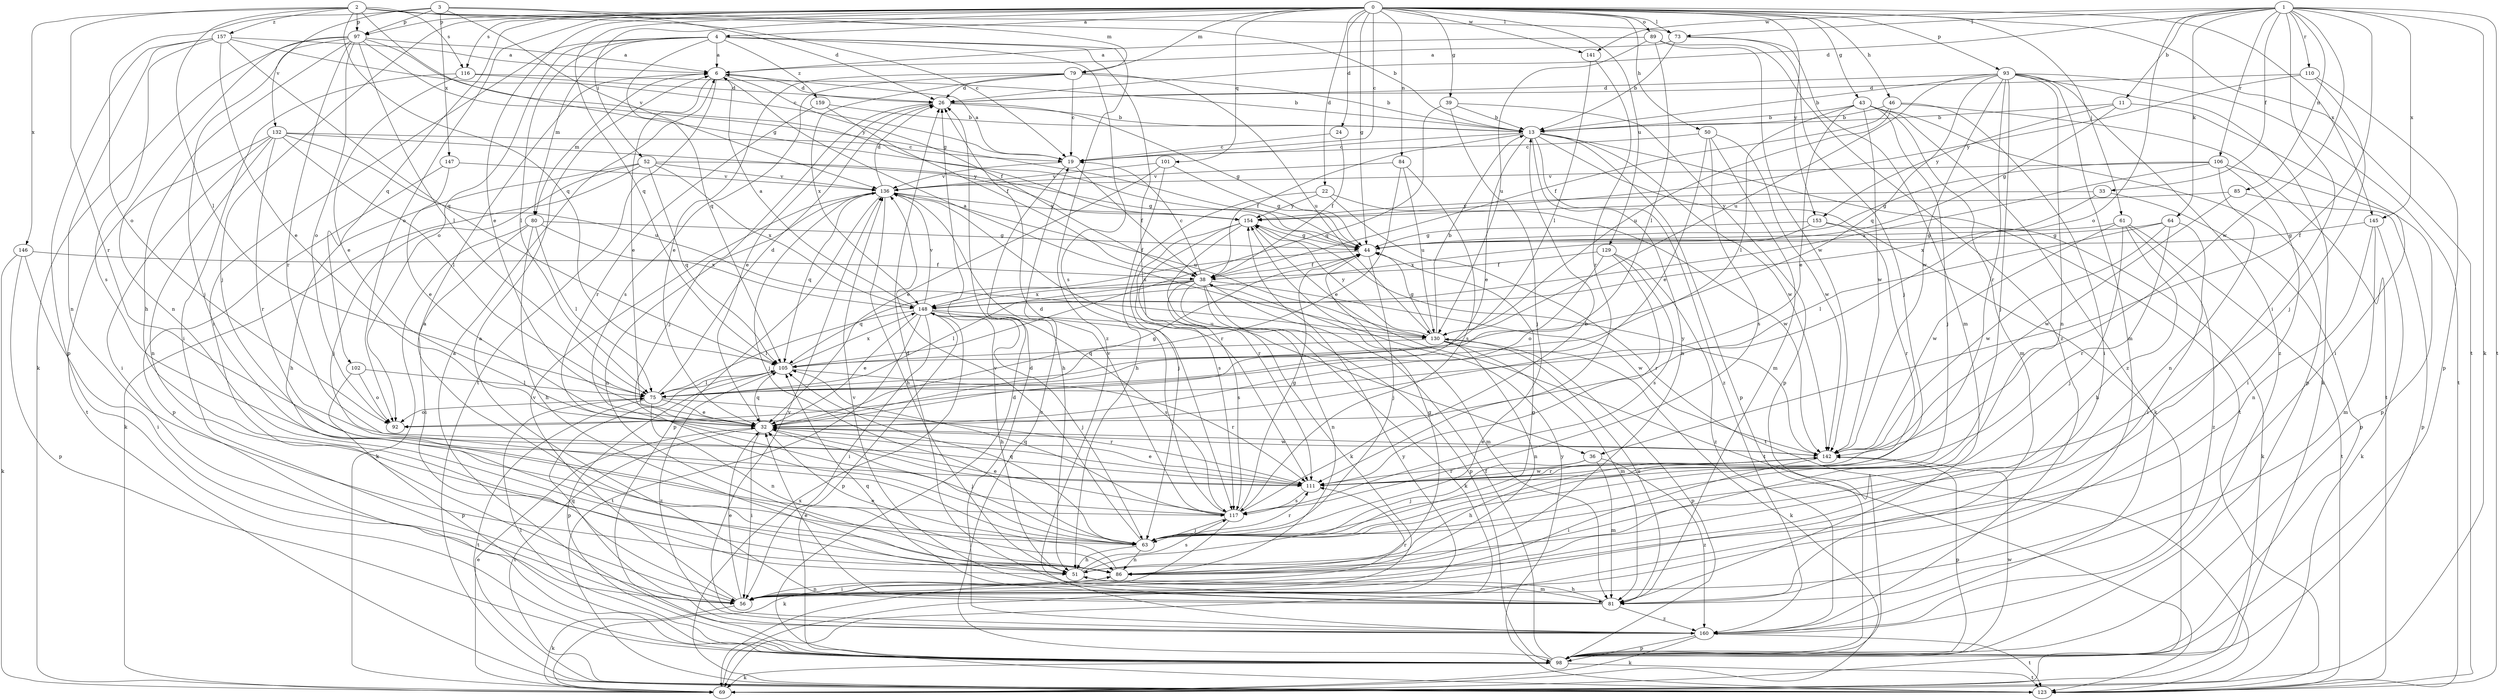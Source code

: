 strict digraph  {
0;
1;
2;
3;
4;
6;
11;
13;
19;
22;
24;
26;
32;
33;
36;
38;
39;
43;
44;
46;
50;
51;
52;
56;
61;
63;
64;
69;
73;
75;
79;
80;
81;
84;
85;
86;
89;
92;
93;
97;
98;
101;
102;
105;
106;
110;
111;
116;
117;
123;
129;
130;
132;
136;
141;
142;
145;
146;
147;
148;
153;
154;
157;
159;
160;
0 -> 4  [label=a];
0 -> 19  [label=c];
0 -> 22  [label=d];
0 -> 24  [label=d];
0 -> 32  [label=e];
0 -> 39  [label=g];
0 -> 43  [label=g];
0 -> 44  [label=g];
0 -> 46  [label=h];
0 -> 50  [label=h];
0 -> 52  [label=i];
0 -> 61  [label=j];
0 -> 63  [label=j];
0 -> 73  [label=l];
0 -> 79  [label=m];
0 -> 84  [label=n];
0 -> 89  [label=o];
0 -> 92  [label=o];
0 -> 93  [label=p];
0 -> 97  [label=p];
0 -> 101  [label=q];
0 -> 102  [label=q];
0 -> 105  [label=q];
0 -> 116  [label=s];
0 -> 123  [label=t];
0 -> 129  [label=u];
0 -> 141  [label=w];
0 -> 145  [label=x];
0 -> 153  [label=y];
1 -> 11  [label=b];
1 -> 26  [label=d];
1 -> 33  [label=f];
1 -> 36  [label=f];
1 -> 56  [label=i];
1 -> 64  [label=k];
1 -> 69  [label=k];
1 -> 73  [label=l];
1 -> 85  [label=n];
1 -> 92  [label=o];
1 -> 106  [label=r];
1 -> 110  [label=r];
1 -> 123  [label=t];
1 -> 141  [label=w];
1 -> 142  [label=w];
1 -> 145  [label=x];
2 -> 13  [label=b];
2 -> 19  [label=c];
2 -> 44  [label=g];
2 -> 73  [label=l];
2 -> 75  [label=l];
2 -> 97  [label=p];
2 -> 105  [label=q];
2 -> 111  [label=r];
2 -> 116  [label=s];
2 -> 146  [label=x];
2 -> 157  [label=z];
3 -> 26  [label=d];
3 -> 79  [label=m];
3 -> 92  [label=o];
3 -> 97  [label=p];
3 -> 132  [label=v];
3 -> 136  [label=v];
3 -> 147  [label=x];
4 -> 6  [label=a];
4 -> 36  [label=f];
4 -> 56  [label=i];
4 -> 75  [label=l];
4 -> 80  [label=m];
4 -> 92  [label=o];
4 -> 105  [label=q];
4 -> 117  [label=s];
4 -> 159  [label=z];
4 -> 160  [label=z];
6 -> 26  [label=d];
6 -> 32  [label=e];
6 -> 38  [label=f];
6 -> 80  [label=m];
6 -> 123  [label=t];
11 -> 13  [label=b];
11 -> 44  [label=g];
11 -> 56  [label=i];
11 -> 153  [label=y];
13 -> 19  [label=c];
13 -> 32  [label=e];
13 -> 38  [label=f];
13 -> 69  [label=k];
13 -> 86  [label=n];
13 -> 98  [label=p];
13 -> 123  [label=t];
13 -> 142  [label=w];
13 -> 160  [label=z];
19 -> 6  [label=a];
19 -> 38  [label=f];
19 -> 51  [label=h];
19 -> 136  [label=v];
22 -> 63  [label=j];
22 -> 123  [label=t];
22 -> 142  [label=w];
22 -> 154  [label=y];
24 -> 19  [label=c];
24 -> 38  [label=f];
26 -> 13  [label=b];
26 -> 32  [label=e];
26 -> 44  [label=g];
26 -> 63  [label=j];
32 -> 44  [label=g];
32 -> 56  [label=i];
32 -> 63  [label=j];
32 -> 105  [label=q];
32 -> 123  [label=t];
32 -> 142  [label=w];
33 -> 98  [label=p];
33 -> 148  [label=x];
33 -> 154  [label=y];
36 -> 63  [label=j];
36 -> 81  [label=m];
36 -> 111  [label=r];
36 -> 160  [label=z];
38 -> 19  [label=c];
38 -> 69  [label=k];
38 -> 75  [label=l];
38 -> 81  [label=m];
38 -> 86  [label=n];
38 -> 98  [label=p];
38 -> 105  [label=q];
38 -> 117  [label=s];
38 -> 142  [label=w];
38 -> 148  [label=x];
39 -> 13  [label=b];
39 -> 63  [label=j];
39 -> 98  [label=p];
39 -> 105  [label=q];
43 -> 13  [label=b];
43 -> 32  [label=e];
43 -> 63  [label=j];
43 -> 75  [label=l];
43 -> 81  [label=m];
43 -> 98  [label=p];
43 -> 142  [label=w];
43 -> 160  [label=z];
44 -> 38  [label=f];
44 -> 63  [label=j];
44 -> 148  [label=x];
46 -> 13  [label=b];
46 -> 38  [label=f];
46 -> 56  [label=i];
46 -> 123  [label=t];
46 -> 130  [label=u];
50 -> 19  [label=c];
50 -> 32  [label=e];
50 -> 81  [label=m];
50 -> 117  [label=s];
50 -> 142  [label=w];
51 -> 44  [label=g];
51 -> 81  [label=m];
51 -> 117  [label=s];
52 -> 44  [label=g];
52 -> 51  [label=h];
52 -> 63  [label=j];
52 -> 69  [label=k];
52 -> 105  [label=q];
52 -> 136  [label=v];
52 -> 148  [label=x];
56 -> 32  [label=e];
56 -> 69  [label=k];
56 -> 86  [label=n];
56 -> 111  [label=r];
56 -> 136  [label=v];
61 -> 44  [label=g];
61 -> 51  [label=h];
61 -> 63  [label=j];
61 -> 123  [label=t];
61 -> 142  [label=w];
61 -> 160  [label=z];
63 -> 51  [label=h];
63 -> 86  [label=n];
63 -> 105  [label=q];
63 -> 111  [label=r];
63 -> 136  [label=v];
64 -> 44  [label=g];
64 -> 56  [label=i];
64 -> 75  [label=l];
64 -> 111  [label=r];
64 -> 142  [label=w];
69 -> 32  [label=e];
69 -> 154  [label=y];
73 -> 6  [label=a];
73 -> 13  [label=b];
73 -> 63  [label=j];
73 -> 81  [label=m];
75 -> 26  [label=d];
75 -> 32  [label=e];
75 -> 86  [label=n];
75 -> 92  [label=o];
75 -> 111  [label=r];
75 -> 123  [label=t];
79 -> 13  [label=b];
79 -> 19  [label=c];
79 -> 26  [label=d];
79 -> 32  [label=e];
79 -> 117  [label=s];
79 -> 130  [label=u];
79 -> 148  [label=x];
80 -> 44  [label=g];
80 -> 51  [label=h];
80 -> 56  [label=i];
80 -> 69  [label=k];
80 -> 75  [label=l];
80 -> 148  [label=x];
81 -> 6  [label=a];
81 -> 26  [label=d];
81 -> 32  [label=e];
81 -> 51  [label=h];
81 -> 105  [label=q];
81 -> 130  [label=u];
81 -> 136  [label=v];
81 -> 160  [label=z];
84 -> 32  [label=e];
84 -> 117  [label=s];
84 -> 130  [label=u];
84 -> 136  [label=v];
85 -> 98  [label=p];
85 -> 142  [label=w];
85 -> 154  [label=y];
86 -> 6  [label=a];
86 -> 32  [label=e];
86 -> 44  [label=g];
86 -> 56  [label=i];
89 -> 6  [label=a];
89 -> 75  [label=l];
89 -> 130  [label=u];
89 -> 142  [label=w];
89 -> 160  [label=z];
93 -> 13  [label=b];
93 -> 26  [label=d];
93 -> 63  [label=j];
93 -> 69  [label=k];
93 -> 81  [label=m];
93 -> 86  [label=n];
93 -> 105  [label=q];
93 -> 111  [label=r];
93 -> 123  [label=t];
93 -> 130  [label=u];
93 -> 142  [label=w];
93 -> 160  [label=z];
97 -> 6  [label=a];
97 -> 44  [label=g];
97 -> 51  [label=h];
97 -> 63  [label=j];
97 -> 69  [label=k];
97 -> 75  [label=l];
97 -> 86  [label=n];
97 -> 92  [label=o];
97 -> 111  [label=r];
97 -> 154  [label=y];
98 -> 19  [label=c];
98 -> 38  [label=f];
98 -> 69  [label=k];
98 -> 75  [label=l];
98 -> 123  [label=t];
98 -> 142  [label=w];
101 -> 32  [label=e];
101 -> 44  [label=g];
101 -> 51  [label=h];
101 -> 136  [label=v];
102 -> 75  [label=l];
102 -> 92  [label=o];
102 -> 98  [label=p];
105 -> 75  [label=l];
105 -> 98  [label=p];
105 -> 111  [label=r];
105 -> 148  [label=x];
105 -> 160  [label=z];
106 -> 44  [label=g];
106 -> 56  [label=i];
106 -> 86  [label=n];
106 -> 98  [label=p];
106 -> 136  [label=v];
106 -> 148  [label=x];
110 -> 26  [label=d];
110 -> 63  [label=j];
110 -> 98  [label=p];
110 -> 154  [label=y];
111 -> 32  [label=e];
111 -> 117  [label=s];
111 -> 142  [label=w];
116 -> 13  [label=b];
116 -> 26  [label=d];
116 -> 32  [label=e];
116 -> 56  [label=i];
117 -> 13  [label=b];
117 -> 26  [label=d];
117 -> 32  [label=e];
117 -> 44  [label=g];
117 -> 63  [label=j];
117 -> 69  [label=k];
117 -> 105  [label=q];
117 -> 136  [label=v];
123 -> 26  [label=d];
123 -> 148  [label=x];
123 -> 154  [label=y];
129 -> 38  [label=f];
129 -> 92  [label=o];
129 -> 111  [label=r];
129 -> 117  [label=s];
129 -> 160  [label=z];
130 -> 6  [label=a];
130 -> 13  [label=b];
130 -> 44  [label=g];
130 -> 69  [label=k];
130 -> 81  [label=m];
130 -> 86  [label=n];
130 -> 98  [label=p];
130 -> 105  [label=q];
130 -> 154  [label=y];
132 -> 19  [label=c];
132 -> 56  [label=i];
132 -> 75  [label=l];
132 -> 86  [label=n];
132 -> 111  [label=r];
132 -> 123  [label=t];
132 -> 130  [label=u];
132 -> 154  [label=y];
136 -> 26  [label=d];
136 -> 51  [label=h];
136 -> 63  [label=j];
136 -> 86  [label=n];
136 -> 98  [label=p];
136 -> 105  [label=q];
136 -> 111  [label=r];
136 -> 130  [label=u];
136 -> 154  [label=y];
141 -> 75  [label=l];
141 -> 111  [label=r];
142 -> 32  [label=e];
142 -> 51  [label=h];
142 -> 56  [label=i];
142 -> 98  [label=p];
142 -> 111  [label=r];
142 -> 154  [label=y];
145 -> 44  [label=g];
145 -> 69  [label=k];
145 -> 81  [label=m];
145 -> 86  [label=n];
146 -> 38  [label=f];
146 -> 56  [label=i];
146 -> 69  [label=k];
146 -> 98  [label=p];
147 -> 32  [label=e];
147 -> 98  [label=p];
147 -> 136  [label=v];
148 -> 6  [label=a];
148 -> 32  [label=e];
148 -> 51  [label=h];
148 -> 56  [label=i];
148 -> 63  [label=j];
148 -> 75  [label=l];
148 -> 98  [label=p];
148 -> 117  [label=s];
148 -> 123  [label=t];
148 -> 130  [label=u];
148 -> 136  [label=v];
153 -> 44  [label=g];
153 -> 69  [label=k];
153 -> 111  [label=r];
153 -> 148  [label=x];
154 -> 44  [label=g];
154 -> 69  [label=k];
154 -> 111  [label=r];
154 -> 117  [label=s];
154 -> 123  [label=t];
157 -> 6  [label=a];
157 -> 19  [label=c];
157 -> 32  [label=e];
157 -> 86  [label=n];
157 -> 98  [label=p];
157 -> 105  [label=q];
157 -> 117  [label=s];
159 -> 13  [label=b];
159 -> 38  [label=f];
159 -> 111  [label=r];
160 -> 6  [label=a];
160 -> 26  [label=d];
160 -> 69  [label=k];
160 -> 98  [label=p];
160 -> 105  [label=q];
160 -> 123  [label=t];
160 -> 136  [label=v];
}
